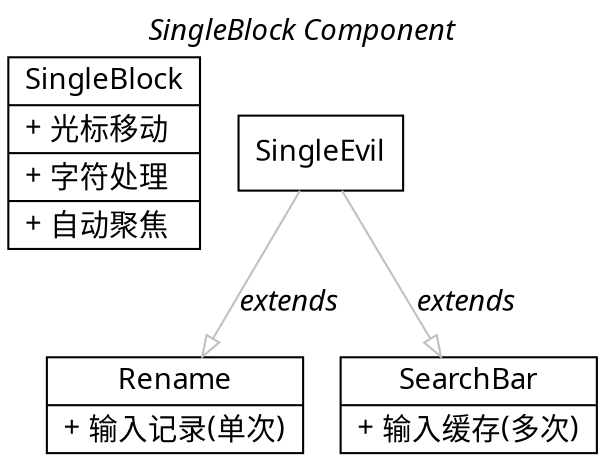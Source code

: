 
digraph Compoent {

graph [compound=true fontname="Source Code Variable ExtraLight Italic"]
node [color=black,shape=record,fontname="仿宋" ordering=out];
edge [color=gray arrowhead = "empty" fontname="Source Code Variable ExtraLight Italic"]

labelloc= "t";
label="SingleBlock Component";

// + 公有 - 私有 # 保护 ~ 包级
SingleBlock [label="{SingleBlock 
  | + 光标移动\l
  | + 字符处理\l
  | + 自动聚焦\l
  }"] 
Rename[label="{Rename
  | + 输入记录(单次)\l
  }"]
SearchBar[label="{SearchBar
  | + 输入缓存(多次)\l
  }"]
SingleEvil->{Rename,SearchBar}[label=extends]

}

